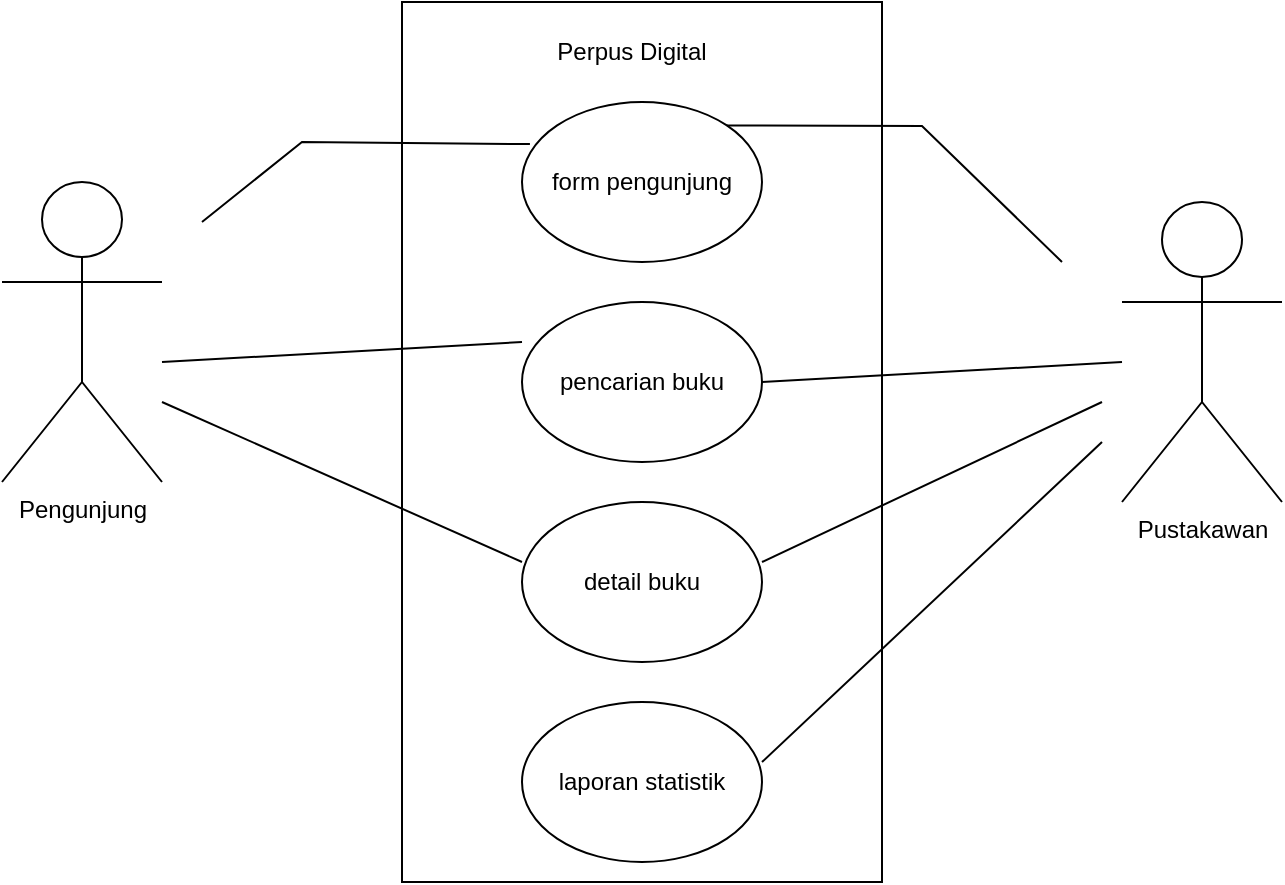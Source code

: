 <mxfile version="23.1.1" type="github">
  <diagram name="Page-1" id="OfXcLS8AD0j0oQDHiOry">
    <mxGraphModel dx="1434" dy="780" grid="1" gridSize="10" guides="1" tooltips="1" connect="1" arrows="1" fold="1" page="1" pageScale="1" pageWidth="850" pageHeight="1100" math="0" shadow="0">
      <root>
        <mxCell id="0" />
        <mxCell id="1" parent="0" />
        <mxCell id="N0S14YsKwAAVPqMyDM6o-1" value="Pustakawan" style="shape=umlActor;verticalLabelPosition=bottom;verticalAlign=top;html=1;outlineConnect=0;" vertex="1" parent="1">
          <mxGeometry x="610" y="330" width="80" height="150" as="geometry" />
        </mxCell>
        <mxCell id="N0S14YsKwAAVPqMyDM6o-2" value="" style="rounded=0;whiteSpace=wrap;html=1;" vertex="1" parent="1">
          <mxGeometry x="250" y="230" width="240" height="440" as="geometry" />
        </mxCell>
        <mxCell id="N0S14YsKwAAVPqMyDM6o-3" value="form pengunjung" style="ellipse;whiteSpace=wrap;html=1;" vertex="1" parent="1">
          <mxGeometry x="310" y="280" width="120" height="80" as="geometry" />
        </mxCell>
        <mxCell id="N0S14YsKwAAVPqMyDM6o-4" value="pencarian buku" style="ellipse;whiteSpace=wrap;html=1;" vertex="1" parent="1">
          <mxGeometry x="310" y="380" width="120" height="80" as="geometry" />
        </mxCell>
        <mxCell id="N0S14YsKwAAVPqMyDM6o-5" value="detail buku" style="ellipse;whiteSpace=wrap;html=1;" vertex="1" parent="1">
          <mxGeometry x="310" y="480" width="120" height="80" as="geometry" />
        </mxCell>
        <mxCell id="N0S14YsKwAAVPqMyDM6o-6" value="laporan statistik" style="ellipse;whiteSpace=wrap;html=1;" vertex="1" parent="1">
          <mxGeometry x="310" y="580" width="120" height="80" as="geometry" />
        </mxCell>
        <mxCell id="N0S14YsKwAAVPqMyDM6o-7" value="Perpus Digital" style="text;html=1;strokeColor=none;fillColor=none;align=center;verticalAlign=middle;whiteSpace=wrap;rounded=0;" vertex="1" parent="1">
          <mxGeometry x="320" y="240" width="90" height="30" as="geometry" />
        </mxCell>
        <mxCell id="N0S14YsKwAAVPqMyDM6o-9" value="Pengunjung" style="shape=umlActor;verticalLabelPosition=bottom;verticalAlign=top;html=1;outlineConnect=0;" vertex="1" parent="1">
          <mxGeometry x="50" y="320" width="80" height="150" as="geometry" />
        </mxCell>
        <mxCell id="N0S14YsKwAAVPqMyDM6o-10" value="" style="endArrow=none;html=1;rounded=0;entryX=0.033;entryY=0.263;entryDx=0;entryDy=0;entryPerimeter=0;" edge="1" parent="1" target="N0S14YsKwAAVPqMyDM6o-3">
          <mxGeometry width="50" height="50" relative="1" as="geometry">
            <mxPoint x="150" y="340" as="sourcePoint" />
            <mxPoint x="450" y="380" as="targetPoint" />
            <Array as="points">
              <mxPoint x="200" y="300" />
            </Array>
          </mxGeometry>
        </mxCell>
        <mxCell id="N0S14YsKwAAVPqMyDM6o-11" value="" style="endArrow=none;html=1;rounded=0;" edge="1" parent="1">
          <mxGeometry width="50" height="50" relative="1" as="geometry">
            <mxPoint x="130" y="410" as="sourcePoint" />
            <mxPoint x="310" y="400" as="targetPoint" />
          </mxGeometry>
        </mxCell>
        <mxCell id="N0S14YsKwAAVPqMyDM6o-12" value="" style="endArrow=none;html=1;rounded=0;" edge="1" parent="1">
          <mxGeometry width="50" height="50" relative="1" as="geometry">
            <mxPoint x="130" y="430" as="sourcePoint" />
            <mxPoint x="310" y="510" as="targetPoint" />
          </mxGeometry>
        </mxCell>
        <mxCell id="N0S14YsKwAAVPqMyDM6o-13" value="" style="endArrow=none;html=1;rounded=0;exitX=1;exitY=0;exitDx=0;exitDy=0;" edge="1" parent="1" source="N0S14YsKwAAVPqMyDM6o-3">
          <mxGeometry width="50" height="50" relative="1" as="geometry">
            <mxPoint x="500" y="330" as="sourcePoint" />
            <mxPoint x="580" y="360" as="targetPoint" />
            <Array as="points">
              <mxPoint x="510" y="292" />
            </Array>
          </mxGeometry>
        </mxCell>
        <mxCell id="N0S14YsKwAAVPqMyDM6o-14" value="" style="endArrow=none;html=1;rounded=0;" edge="1" parent="1">
          <mxGeometry width="50" height="50" relative="1" as="geometry">
            <mxPoint x="430" y="420" as="sourcePoint" />
            <mxPoint x="610" y="410" as="targetPoint" />
          </mxGeometry>
        </mxCell>
        <mxCell id="N0S14YsKwAAVPqMyDM6o-15" value="" style="endArrow=none;html=1;rounded=0;" edge="1" parent="1">
          <mxGeometry width="50" height="50" relative="1" as="geometry">
            <mxPoint x="430" y="510" as="sourcePoint" />
            <mxPoint x="600" y="430" as="targetPoint" />
          </mxGeometry>
        </mxCell>
        <mxCell id="N0S14YsKwAAVPqMyDM6o-16" value="" style="endArrow=none;html=1;rounded=0;" edge="1" parent="1">
          <mxGeometry width="50" height="50" relative="1" as="geometry">
            <mxPoint x="430" y="610" as="sourcePoint" />
            <mxPoint x="600" y="450" as="targetPoint" />
          </mxGeometry>
        </mxCell>
      </root>
    </mxGraphModel>
  </diagram>
</mxfile>
